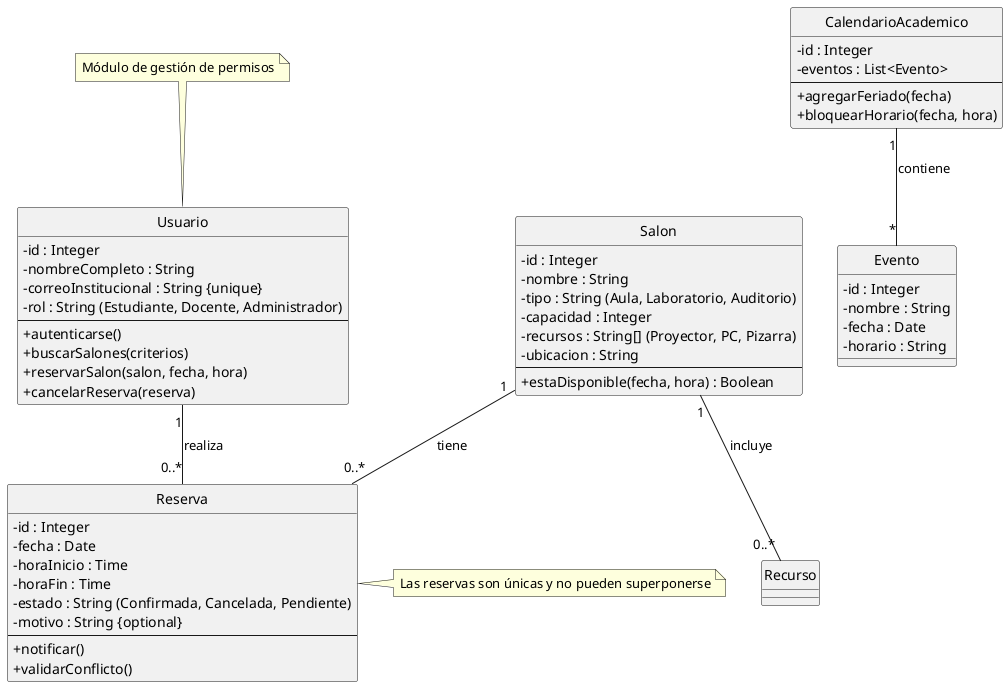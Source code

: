 @startuml
skinparam ClassAttributeIconSize 0
hide circle

' Definición de las clases principales '

class Usuario {
  - id : Integer
  - nombreCompleto : String
  - correoInstitucional : String {unique}
  - rol : String (Estudiante, Docente, Administrador)
  --
  + autenticarse()
  + buscarSalones(criterios)
  + reservarSalon(salon, fecha, hora)
  + cancelarReserva(reserva)
}

class Salon {
  - id : Integer
  - nombre : String
  - tipo : String (Aula, Laboratorio, Auditorio)
  - capacidad : Integer
  - recursos : String[] (Proyector, PC, Pizarra)
  - ubicacion : String
  --
  + estaDisponible(fecha, hora) : Boolean
}

class Reserva {
  - id : Integer
  - fecha : Date
  - horaInicio : Time
  - horaFin : Time
  - estado : String (Confirmada, Cancelada, Pendiente)
  - motivo : String {optional}
  --
  + notificar()
  + validarConflicto()
}

' Relaciones entre clases '

Usuario "1" -- "0..*" Reserva : realiza
Salon "1" -- "0..*" Reserva : tiene
Salon "1" -- "0..*" Recurso : incluye

class CalendarioAcademico {
  - id : Integer
  - eventos : List<Evento>
  --
  + agregarFeriado(fecha)
  + bloquearHorario(fecha, hora)
}

class Evento {
  - id : Integer
  - nombre : String
  - fecha : Date
  - horario : String
}

CalendarioAcademico "1" -- "*" Evento : contiene

' Notas Adicionales '
note top of Usuario : Módulo de gestión de permisos

note right of Reserva : Las reservas son únicas y no pueden superponerse

@enduml